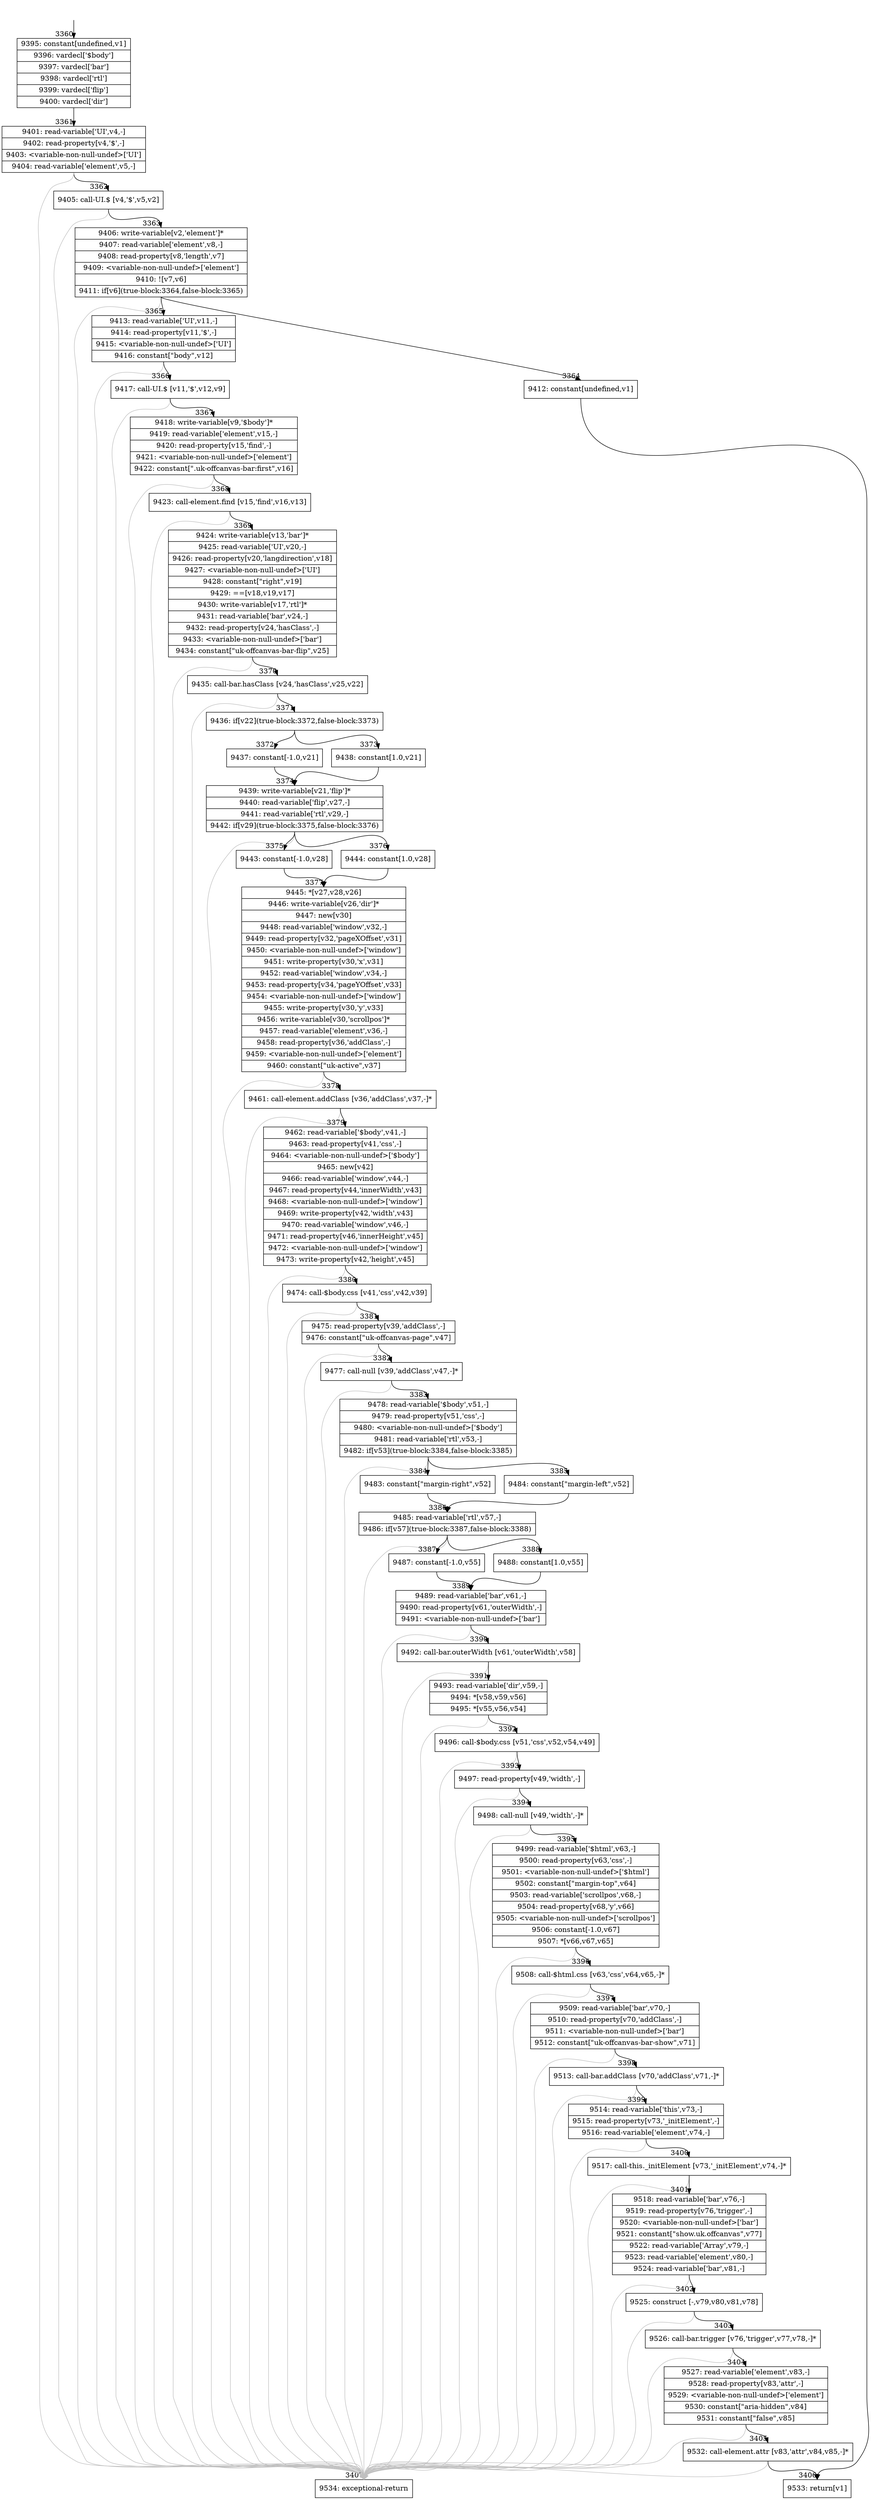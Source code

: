 digraph {
rankdir="TD"
BB_entry256[shape=none,label=""];
BB_entry256 -> BB3360 [tailport=s, headport=n, headlabel="    3360"]
BB3360 [shape=record label="{9395: constant[undefined,v1]|9396: vardecl['$body']|9397: vardecl['bar']|9398: vardecl['rtl']|9399: vardecl['flip']|9400: vardecl['dir']}" ] 
BB3360 -> BB3361 [tailport=s, headport=n, headlabel="      3361"]
BB3361 [shape=record label="{9401: read-variable['UI',v4,-]|9402: read-property[v4,'$',-]|9403: \<variable-non-null-undef\>['UI']|9404: read-variable['element',v5,-]}" ] 
BB3361 -> BB3362 [tailport=s, headport=n, headlabel="      3362"]
BB3361 -> BB3407 [tailport=s, headport=n, color=gray, headlabel="      3407"]
BB3362 [shape=record label="{9405: call-UI.$ [v4,'$',v5,v2]}" ] 
BB3362 -> BB3363 [tailport=s, headport=n, headlabel="      3363"]
BB3362 -> BB3407 [tailport=s, headport=n, color=gray]
BB3363 [shape=record label="{9406: write-variable[v2,'element']*|9407: read-variable['element',v8,-]|9408: read-property[v8,'length',v7]|9409: \<variable-non-null-undef\>['element']|9410: ![v7,v6]|9411: if[v6](true-block:3364,false-block:3365)}" ] 
BB3363 -> BB3364 [tailport=s, headport=n, headlabel="      3364"]
BB3363 -> BB3365 [tailport=s, headport=n, headlabel="      3365"]
BB3363 -> BB3407 [tailport=s, headport=n, color=gray]
BB3364 [shape=record label="{9412: constant[undefined,v1]}" ] 
BB3364 -> BB3406 [tailport=s, headport=n, headlabel="      3406"]
BB3365 [shape=record label="{9413: read-variable['UI',v11,-]|9414: read-property[v11,'$',-]|9415: \<variable-non-null-undef\>['UI']|9416: constant[\"body\",v12]}" ] 
BB3365 -> BB3366 [tailport=s, headport=n, headlabel="      3366"]
BB3365 -> BB3407 [tailport=s, headport=n, color=gray]
BB3366 [shape=record label="{9417: call-UI.$ [v11,'$',v12,v9]}" ] 
BB3366 -> BB3367 [tailport=s, headport=n, headlabel="      3367"]
BB3366 -> BB3407 [tailport=s, headport=n, color=gray]
BB3367 [shape=record label="{9418: write-variable[v9,'$body']*|9419: read-variable['element',v15,-]|9420: read-property[v15,'find',-]|9421: \<variable-non-null-undef\>['element']|9422: constant[\".uk-offcanvas-bar:first\",v16]}" ] 
BB3367 -> BB3368 [tailport=s, headport=n, headlabel="      3368"]
BB3367 -> BB3407 [tailport=s, headport=n, color=gray]
BB3368 [shape=record label="{9423: call-element.find [v15,'find',v16,v13]}" ] 
BB3368 -> BB3369 [tailport=s, headport=n, headlabel="      3369"]
BB3368 -> BB3407 [tailport=s, headport=n, color=gray]
BB3369 [shape=record label="{9424: write-variable[v13,'bar']*|9425: read-variable['UI',v20,-]|9426: read-property[v20,'langdirection',v18]|9427: \<variable-non-null-undef\>['UI']|9428: constant[\"right\",v19]|9429: ==[v18,v19,v17]|9430: write-variable[v17,'rtl']*|9431: read-variable['bar',v24,-]|9432: read-property[v24,'hasClass',-]|9433: \<variable-non-null-undef\>['bar']|9434: constant[\"uk-offcanvas-bar-flip\",v25]}" ] 
BB3369 -> BB3370 [tailport=s, headport=n, headlabel="      3370"]
BB3369 -> BB3407 [tailport=s, headport=n, color=gray]
BB3370 [shape=record label="{9435: call-bar.hasClass [v24,'hasClass',v25,v22]}" ] 
BB3370 -> BB3371 [tailport=s, headport=n, headlabel="      3371"]
BB3370 -> BB3407 [tailport=s, headport=n, color=gray]
BB3371 [shape=record label="{9436: if[v22](true-block:3372,false-block:3373)}" ] 
BB3371 -> BB3372 [tailport=s, headport=n, headlabel="      3372"]
BB3371 -> BB3373 [tailport=s, headport=n, headlabel="      3373"]
BB3372 [shape=record label="{9437: constant[-1.0,v21]}" ] 
BB3372 -> BB3374 [tailport=s, headport=n, headlabel="      3374"]
BB3373 [shape=record label="{9438: constant[1.0,v21]}" ] 
BB3373 -> BB3374 [tailport=s, headport=n]
BB3374 [shape=record label="{9439: write-variable[v21,'flip']*|9440: read-variable['flip',v27,-]|9441: read-variable['rtl',v29,-]|9442: if[v29](true-block:3375,false-block:3376)}" ] 
BB3374 -> BB3375 [tailport=s, headport=n, headlabel="      3375"]
BB3374 -> BB3376 [tailport=s, headport=n, headlabel="      3376"]
BB3374 -> BB3407 [tailport=s, headport=n, color=gray]
BB3375 [shape=record label="{9443: constant[-1.0,v28]}" ] 
BB3375 -> BB3377 [tailport=s, headport=n, headlabel="      3377"]
BB3376 [shape=record label="{9444: constant[1.0,v28]}" ] 
BB3376 -> BB3377 [tailport=s, headport=n]
BB3377 [shape=record label="{9445: *[v27,v28,v26]|9446: write-variable[v26,'dir']*|9447: new[v30]|9448: read-variable['window',v32,-]|9449: read-property[v32,'pageXOffset',v31]|9450: \<variable-non-null-undef\>['window']|9451: write-property[v30,'x',v31]|9452: read-variable['window',v34,-]|9453: read-property[v34,'pageYOffset',v33]|9454: \<variable-non-null-undef\>['window']|9455: write-property[v30,'y',v33]|9456: write-variable[v30,'scrollpos']*|9457: read-variable['element',v36,-]|9458: read-property[v36,'addClass',-]|9459: \<variable-non-null-undef\>['element']|9460: constant[\"uk-active\",v37]}" ] 
BB3377 -> BB3378 [tailport=s, headport=n, headlabel="      3378"]
BB3377 -> BB3407 [tailport=s, headport=n, color=gray]
BB3378 [shape=record label="{9461: call-element.addClass [v36,'addClass',v37,-]*}" ] 
BB3378 -> BB3379 [tailport=s, headport=n, headlabel="      3379"]
BB3378 -> BB3407 [tailport=s, headport=n, color=gray]
BB3379 [shape=record label="{9462: read-variable['$body',v41,-]|9463: read-property[v41,'css',-]|9464: \<variable-non-null-undef\>['$body']|9465: new[v42]|9466: read-variable['window',v44,-]|9467: read-property[v44,'innerWidth',v43]|9468: \<variable-non-null-undef\>['window']|9469: write-property[v42,'width',v43]|9470: read-variable['window',v46,-]|9471: read-property[v46,'innerHeight',v45]|9472: \<variable-non-null-undef\>['window']|9473: write-property[v42,'height',v45]}" ] 
BB3379 -> BB3380 [tailport=s, headport=n, headlabel="      3380"]
BB3379 -> BB3407 [tailport=s, headport=n, color=gray]
BB3380 [shape=record label="{9474: call-$body.css [v41,'css',v42,v39]}" ] 
BB3380 -> BB3381 [tailport=s, headport=n, headlabel="      3381"]
BB3380 -> BB3407 [tailport=s, headport=n, color=gray]
BB3381 [shape=record label="{9475: read-property[v39,'addClass',-]|9476: constant[\"uk-offcanvas-page\",v47]}" ] 
BB3381 -> BB3382 [tailport=s, headport=n, headlabel="      3382"]
BB3381 -> BB3407 [tailport=s, headport=n, color=gray]
BB3382 [shape=record label="{9477: call-null [v39,'addClass',v47,-]*}" ] 
BB3382 -> BB3383 [tailport=s, headport=n, headlabel="      3383"]
BB3382 -> BB3407 [tailport=s, headport=n, color=gray]
BB3383 [shape=record label="{9478: read-variable['$body',v51,-]|9479: read-property[v51,'css',-]|9480: \<variable-non-null-undef\>['$body']|9481: read-variable['rtl',v53,-]|9482: if[v53](true-block:3384,false-block:3385)}" ] 
BB3383 -> BB3384 [tailport=s, headport=n, headlabel="      3384"]
BB3383 -> BB3385 [tailport=s, headport=n, headlabel="      3385"]
BB3383 -> BB3407 [tailport=s, headport=n, color=gray]
BB3384 [shape=record label="{9483: constant[\"margin-right\",v52]}" ] 
BB3384 -> BB3386 [tailport=s, headport=n, headlabel="      3386"]
BB3385 [shape=record label="{9484: constant[\"margin-left\",v52]}" ] 
BB3385 -> BB3386 [tailport=s, headport=n]
BB3386 [shape=record label="{9485: read-variable['rtl',v57,-]|9486: if[v57](true-block:3387,false-block:3388)}" ] 
BB3386 -> BB3387 [tailport=s, headport=n, headlabel="      3387"]
BB3386 -> BB3388 [tailport=s, headport=n, headlabel="      3388"]
BB3386 -> BB3407 [tailport=s, headport=n, color=gray]
BB3387 [shape=record label="{9487: constant[-1.0,v55]}" ] 
BB3387 -> BB3389 [tailport=s, headport=n, headlabel="      3389"]
BB3388 [shape=record label="{9488: constant[1.0,v55]}" ] 
BB3388 -> BB3389 [tailport=s, headport=n]
BB3389 [shape=record label="{9489: read-variable['bar',v61,-]|9490: read-property[v61,'outerWidth',-]|9491: \<variable-non-null-undef\>['bar']}" ] 
BB3389 -> BB3390 [tailport=s, headport=n, headlabel="      3390"]
BB3389 -> BB3407 [tailport=s, headport=n, color=gray]
BB3390 [shape=record label="{9492: call-bar.outerWidth [v61,'outerWidth',v58]}" ] 
BB3390 -> BB3391 [tailport=s, headport=n, headlabel="      3391"]
BB3390 -> BB3407 [tailport=s, headport=n, color=gray]
BB3391 [shape=record label="{9493: read-variable['dir',v59,-]|9494: *[v58,v59,v56]|9495: *[v55,v56,v54]}" ] 
BB3391 -> BB3392 [tailport=s, headport=n, headlabel="      3392"]
BB3391 -> BB3407 [tailport=s, headport=n, color=gray]
BB3392 [shape=record label="{9496: call-$body.css [v51,'css',v52,v54,v49]}" ] 
BB3392 -> BB3393 [tailport=s, headport=n, headlabel="      3393"]
BB3392 -> BB3407 [tailport=s, headport=n, color=gray]
BB3393 [shape=record label="{9497: read-property[v49,'width',-]}" ] 
BB3393 -> BB3394 [tailport=s, headport=n, headlabel="      3394"]
BB3393 -> BB3407 [tailport=s, headport=n, color=gray]
BB3394 [shape=record label="{9498: call-null [v49,'width',-]*}" ] 
BB3394 -> BB3395 [tailport=s, headport=n, headlabel="      3395"]
BB3394 -> BB3407 [tailport=s, headport=n, color=gray]
BB3395 [shape=record label="{9499: read-variable['$html',v63,-]|9500: read-property[v63,'css',-]|9501: \<variable-non-null-undef\>['$html']|9502: constant[\"margin-top\",v64]|9503: read-variable['scrollpos',v68,-]|9504: read-property[v68,'y',v66]|9505: \<variable-non-null-undef\>['scrollpos']|9506: constant[-1.0,v67]|9507: *[v66,v67,v65]}" ] 
BB3395 -> BB3396 [tailport=s, headport=n, headlabel="      3396"]
BB3395 -> BB3407 [tailport=s, headport=n, color=gray]
BB3396 [shape=record label="{9508: call-$html.css [v63,'css',v64,v65,-]*}" ] 
BB3396 -> BB3397 [tailport=s, headport=n, headlabel="      3397"]
BB3396 -> BB3407 [tailport=s, headport=n, color=gray]
BB3397 [shape=record label="{9509: read-variable['bar',v70,-]|9510: read-property[v70,'addClass',-]|9511: \<variable-non-null-undef\>['bar']|9512: constant[\"uk-offcanvas-bar-show\",v71]}" ] 
BB3397 -> BB3398 [tailport=s, headport=n, headlabel="      3398"]
BB3397 -> BB3407 [tailport=s, headport=n, color=gray]
BB3398 [shape=record label="{9513: call-bar.addClass [v70,'addClass',v71,-]*}" ] 
BB3398 -> BB3399 [tailport=s, headport=n, headlabel="      3399"]
BB3398 -> BB3407 [tailport=s, headport=n, color=gray]
BB3399 [shape=record label="{9514: read-variable['this',v73,-]|9515: read-property[v73,'_initElement',-]|9516: read-variable['element',v74,-]}" ] 
BB3399 -> BB3400 [tailport=s, headport=n, headlabel="      3400"]
BB3399 -> BB3407 [tailport=s, headport=n, color=gray]
BB3400 [shape=record label="{9517: call-this._initElement [v73,'_initElement',v74,-]*}" ] 
BB3400 -> BB3401 [tailport=s, headport=n, headlabel="      3401"]
BB3400 -> BB3407 [tailport=s, headport=n, color=gray]
BB3401 [shape=record label="{9518: read-variable['bar',v76,-]|9519: read-property[v76,'trigger',-]|9520: \<variable-non-null-undef\>['bar']|9521: constant[\"show.uk.offcanvas\",v77]|9522: read-variable['Array',v79,-]|9523: read-variable['element',v80,-]|9524: read-variable['bar',v81,-]}" ] 
BB3401 -> BB3402 [tailport=s, headport=n, headlabel="      3402"]
BB3401 -> BB3407 [tailport=s, headport=n, color=gray]
BB3402 [shape=record label="{9525: construct [-,v79,v80,v81,v78]}" ] 
BB3402 -> BB3403 [tailport=s, headport=n, headlabel="      3403"]
BB3402 -> BB3407 [tailport=s, headport=n, color=gray]
BB3403 [shape=record label="{9526: call-bar.trigger [v76,'trigger',v77,v78,-]*}" ] 
BB3403 -> BB3404 [tailport=s, headport=n, headlabel="      3404"]
BB3403 -> BB3407 [tailport=s, headport=n, color=gray]
BB3404 [shape=record label="{9527: read-variable['element',v83,-]|9528: read-property[v83,'attr',-]|9529: \<variable-non-null-undef\>['element']|9530: constant[\"aria-hidden\",v84]|9531: constant[\"false\",v85]}" ] 
BB3404 -> BB3405 [tailport=s, headport=n, headlabel="      3405"]
BB3404 -> BB3407 [tailport=s, headport=n, color=gray]
BB3405 [shape=record label="{9532: call-element.attr [v83,'attr',v84,v85,-]*}" ] 
BB3405 -> BB3406 [tailport=s, headport=n]
BB3405 -> BB3407 [tailport=s, headport=n, color=gray]
BB3406 [shape=record label="{9533: return[v1]}" ] 
BB3407 [shape=record label="{9534: exceptional-return}" ] 
//#$~ 2602
}

